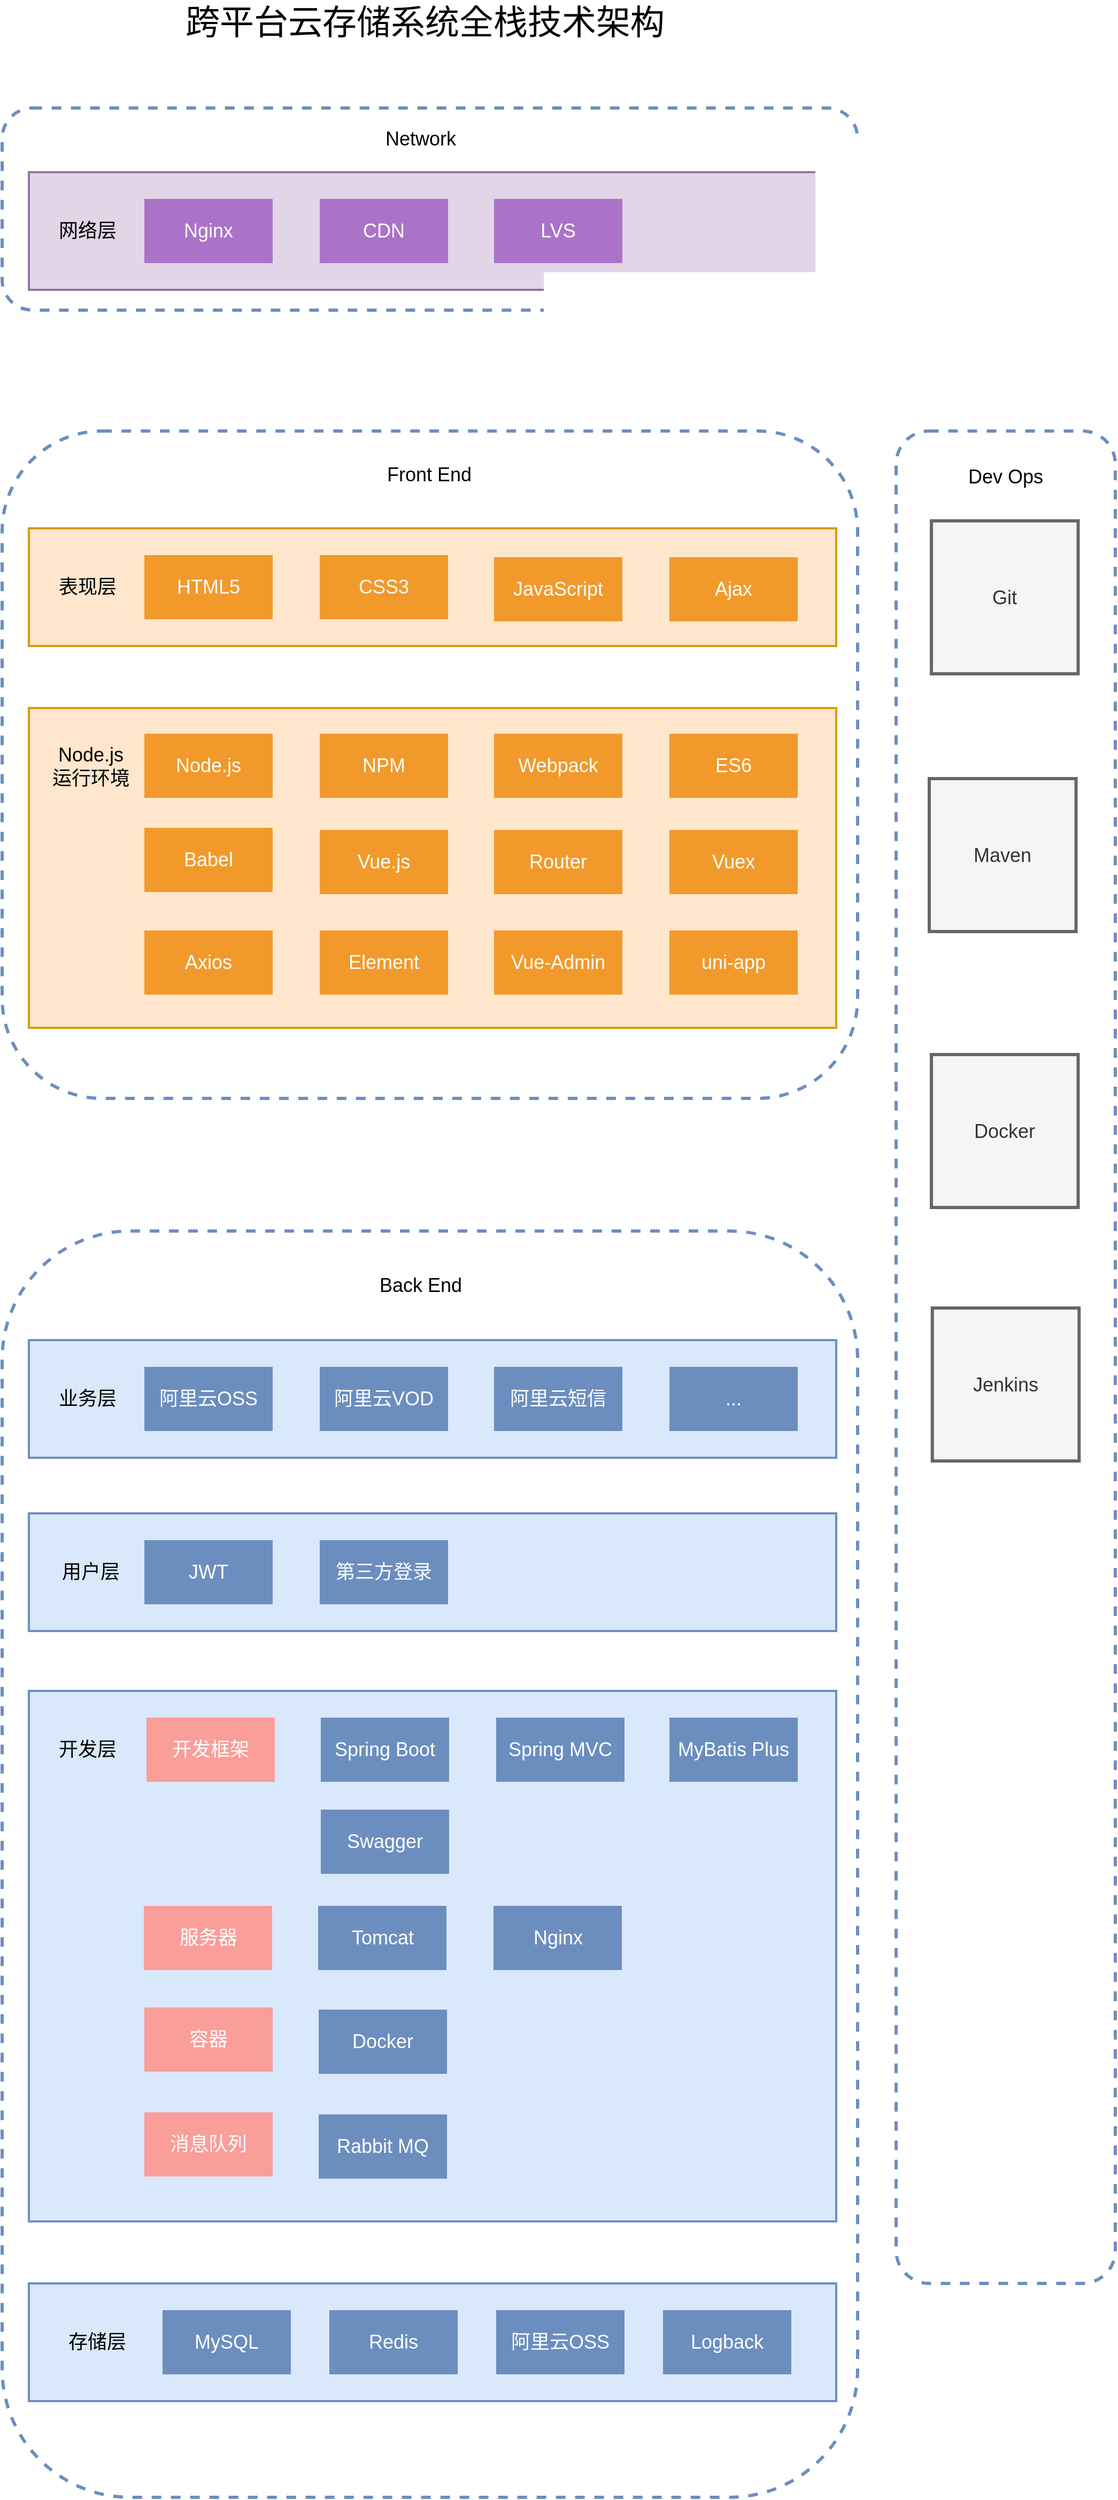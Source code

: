 <mxfile version="16.5.2" type="github">
  <diagram id="sZufGQy3N4kwTPqAB__Q" name="第 1 页">
    <mxGraphModel dx="866" dy="921" grid="0" gridSize="10" guides="1" tooltips="1" connect="1" arrows="1" fold="1" page="0" pageScale="1" pageWidth="827" pageHeight="1169" math="0" shadow="0">
      <root>
        <mxCell id="0" />
        <mxCell id="1" parent="0" />
        <mxCell id="KMVbbGsZrnD6S1K0zqnH-1" value="" style="rounded=1;whiteSpace=wrap;html=1;fillColor=none;dashed=1;strokeColor=#6c8ebf;strokeWidth=3;" parent="1" vertex="1">
          <mxGeometry x="40" y="80" width="800" height="189" as="geometry" />
        </mxCell>
        <mxCell id="KMVbbGsZrnD6S1K0zqnH-2" value="" style="rounded=0;whiteSpace=wrap;html=1;strokeWidth=2;fillColor=#e1d5e7;strokeColor=#9673a6;" parent="1" vertex="1">
          <mxGeometry x="65" y="140" width="755" height="110" as="geometry" />
        </mxCell>
        <mxCell id="KMVbbGsZrnD6S1K0zqnH-3" value="网络层" style="text;html=1;strokeColor=none;fillColor=none;align=center;verticalAlign=middle;whiteSpace=wrap;rounded=0;fontSize=18;" parent="1" vertex="1">
          <mxGeometry x="90" y="180" width="60" height="30" as="geometry" />
        </mxCell>
        <mxCell id="KMVbbGsZrnD6S1K0zqnH-4" value="Nginx" style="rounded=0;whiteSpace=wrap;html=1;fontSize=18;strokeWidth=3;fillColor=#ab73c7;strokeColor=none;fontColor=#FFFFFF;" parent="1" vertex="1">
          <mxGeometry x="173" y="165" width="120" height="60" as="geometry" />
        </mxCell>
        <mxCell id="KMVbbGsZrnD6S1K0zqnH-5" value="CDN" style="rounded=0;whiteSpace=wrap;html=1;fontSize=18;strokeWidth=3;fillColor=#ab73c7;strokeColor=none;fontColor=#FFFFFF;" parent="1" vertex="1">
          <mxGeometry x="337" y="165" width="120" height="60" as="geometry" />
        </mxCell>
        <mxCell id="KMVbbGsZrnD6S1K0zqnH-6" value="LVS" style="rounded=0;whiteSpace=wrap;html=1;fontSize=18;strokeWidth=3;fillColor=#ab73c7;strokeColor=none;fontColor=#FFFFFF;" parent="1" vertex="1">
          <mxGeometry x="500" y="165" width="120" height="60" as="geometry" />
        </mxCell>
        <mxCell id="KMVbbGsZrnD6S1K0zqnH-7" value="" style="rounded=1;whiteSpace=wrap;html=1;fillColor=none;dashed=1;strokeColor=#6c8ebf;strokeWidth=3;" parent="1" vertex="1">
          <mxGeometry x="40" y="382" width="800" height="624" as="geometry" />
        </mxCell>
        <mxCell id="KMVbbGsZrnD6S1K0zqnH-8" value="" style="rounded=0;whiteSpace=wrap;html=1;strokeWidth=2;fillColor=#ffe6cc;strokeColor=#d79b00;" parent="1" vertex="1">
          <mxGeometry x="65" y="473" width="755" height="110" as="geometry" />
        </mxCell>
        <mxCell id="KMVbbGsZrnD6S1K0zqnH-9" value="表现层" style="text;html=1;strokeColor=none;fillColor=none;align=center;verticalAlign=middle;whiteSpace=wrap;rounded=0;fontSize=18;" parent="1" vertex="1">
          <mxGeometry x="90" y="513" width="60" height="30" as="geometry" />
        </mxCell>
        <mxCell id="KMVbbGsZrnD6S1K0zqnH-10" value="HTML5" style="rounded=0;whiteSpace=wrap;html=1;fontSize=18;strokeWidth=3;fillColor=#f2992b;strokeColor=none;fontColor=#FFFFFF;" parent="1" vertex="1">
          <mxGeometry x="173" y="498" width="120" height="60" as="geometry" />
        </mxCell>
        <mxCell id="KMVbbGsZrnD6S1K0zqnH-11" value="CSS3" style="rounded=0;whiteSpace=wrap;html=1;fontSize=18;strokeWidth=3;fillColor=#f2992b;strokeColor=none;fontColor=#FFFFFF;" parent="1" vertex="1">
          <mxGeometry x="337" y="498" width="120" height="60" as="geometry" />
        </mxCell>
        <mxCell id="KMVbbGsZrnD6S1K0zqnH-12" value="JavaScript" style="rounded=0;whiteSpace=wrap;html=1;fontSize=18;strokeWidth=3;fillColor=#f2992b;strokeColor=none;fontColor=#FFFFFF;" parent="1" vertex="1">
          <mxGeometry x="500" y="500" width="120" height="60" as="geometry" />
        </mxCell>
        <mxCell id="KMVbbGsZrnD6S1K0zqnH-13" value="Ajax" style="rounded=0;whiteSpace=wrap;html=1;fontSize=18;strokeWidth=3;fillColor=#f2992b;strokeColor=none;fontColor=#FFFFFF;" parent="1" vertex="1">
          <mxGeometry x="664" y="500" width="120" height="60" as="geometry" />
        </mxCell>
        <mxCell id="KMVbbGsZrnD6S1K0zqnH-14" value="" style="rounded=0;whiteSpace=wrap;html=1;strokeWidth=2;fillColor=#ffe6cc;strokeColor=#d79b00;" parent="1" vertex="1">
          <mxGeometry x="65" y="641" width="755" height="299" as="geometry" />
        </mxCell>
        <mxCell id="KMVbbGsZrnD6S1K0zqnH-15" value="Node.js&lt;br&gt;运行环境" style="text;html=1;strokeColor=none;fillColor=none;align=center;verticalAlign=middle;whiteSpace=wrap;rounded=0;fontSize=18;" parent="1" vertex="1">
          <mxGeometry x="79" y="681" width="88" height="30" as="geometry" />
        </mxCell>
        <mxCell id="KMVbbGsZrnD6S1K0zqnH-16" value="Node.js" style="rounded=0;whiteSpace=wrap;html=1;fontSize=18;strokeWidth=3;fillColor=#f2992b;strokeColor=none;fontColor=#FFFFFF;" parent="1" vertex="1">
          <mxGeometry x="173" y="665" width="120" height="60" as="geometry" />
        </mxCell>
        <mxCell id="KMVbbGsZrnD6S1K0zqnH-17" value="NPM" style="rounded=0;whiteSpace=wrap;html=1;fontSize=18;strokeWidth=3;fillColor=#f2992b;strokeColor=none;fontColor=#FFFFFF;" parent="1" vertex="1">
          <mxGeometry x="337" y="665" width="120" height="60" as="geometry" />
        </mxCell>
        <mxCell id="KMVbbGsZrnD6S1K0zqnH-18" value="Webpack" style="rounded=0;whiteSpace=wrap;html=1;fontSize=18;strokeWidth=3;fillColor=#f2992b;strokeColor=none;fontColor=#FFFFFF;" parent="1" vertex="1">
          <mxGeometry x="500" y="665" width="120" height="60" as="geometry" />
        </mxCell>
        <mxCell id="KMVbbGsZrnD6S1K0zqnH-19" value="ES6" style="rounded=0;whiteSpace=wrap;html=1;fontSize=18;strokeWidth=3;fillColor=#f2992b;strokeColor=none;fontColor=#FFFFFF;" parent="1" vertex="1">
          <mxGeometry x="664" y="665" width="120" height="60" as="geometry" />
        </mxCell>
        <mxCell id="KMVbbGsZrnD6S1K0zqnH-20" value="Babel" style="rounded=0;whiteSpace=wrap;html=1;fontSize=18;strokeWidth=3;fillColor=#f2992b;strokeColor=none;fontColor=#FFFFFF;" parent="1" vertex="1">
          <mxGeometry x="173" y="753" width="120" height="60" as="geometry" />
        </mxCell>
        <mxCell id="KMVbbGsZrnD6S1K0zqnH-21" value="Vue.js" style="rounded=0;whiteSpace=wrap;html=1;fontSize=18;strokeWidth=3;fillColor=#f2992b;strokeColor=none;fontColor=#FFFFFF;" parent="1" vertex="1">
          <mxGeometry x="337" y="755" width="120" height="60" as="geometry" />
        </mxCell>
        <mxCell id="KMVbbGsZrnD6S1K0zqnH-22" value="Router" style="rounded=0;whiteSpace=wrap;html=1;fontSize=18;strokeWidth=3;fillColor=#f2992b;strokeColor=none;fontColor=#FFFFFF;" parent="1" vertex="1">
          <mxGeometry x="500" y="755" width="120" height="60" as="geometry" />
        </mxCell>
        <mxCell id="KMVbbGsZrnD6S1K0zqnH-23" value="Vuex" style="rounded=0;whiteSpace=wrap;html=1;fontSize=18;strokeWidth=3;fillColor=#f2992b;strokeColor=none;fontColor=#FFFFFF;" parent="1" vertex="1">
          <mxGeometry x="664" y="755" width="120" height="60" as="geometry" />
        </mxCell>
        <mxCell id="KMVbbGsZrnD6S1K0zqnH-24" value="Axios" style="rounded=0;whiteSpace=wrap;html=1;fontSize=18;strokeWidth=3;fillColor=#f2992b;strokeColor=none;fontColor=#FFFFFF;" parent="1" vertex="1">
          <mxGeometry x="173" y="849" width="120" height="60" as="geometry" />
        </mxCell>
        <mxCell id="KMVbbGsZrnD6S1K0zqnH-25" value="Element" style="rounded=0;whiteSpace=wrap;html=1;fontSize=18;strokeWidth=3;fillColor=#f2992b;strokeColor=none;fontColor=#FFFFFF;" parent="1" vertex="1">
          <mxGeometry x="337" y="849" width="120" height="60" as="geometry" />
        </mxCell>
        <mxCell id="KMVbbGsZrnD6S1K0zqnH-26" value="Vue-Admin" style="rounded=0;whiteSpace=wrap;html=1;fontSize=18;strokeWidth=3;fillColor=#f2992b;strokeColor=none;fontColor=#FFFFFF;" parent="1" vertex="1">
          <mxGeometry x="500" y="849" width="120" height="60" as="geometry" />
        </mxCell>
        <mxCell id="KMVbbGsZrnD6S1K0zqnH-27" value="Front End" style="text;html=1;strokeColor=none;fillColor=none;align=center;verticalAlign=middle;whiteSpace=wrap;rounded=0;fontSize=18;" parent="1" vertex="1">
          <mxGeometry x="360" y="408" width="159" height="30" as="geometry" />
        </mxCell>
        <mxCell id="KMVbbGsZrnD6S1K0zqnH-28" value="Network" style="text;html=1;strokeColor=none;fillColor=none;align=center;verticalAlign=middle;whiteSpace=wrap;rounded=0;fontSize=18;" parent="1" vertex="1">
          <mxGeometry x="352" y="94" width="159" height="30" as="geometry" />
        </mxCell>
        <mxCell id="setwmyMb34dvfFIo67XE-1" value="" style="rounded=1;whiteSpace=wrap;html=1;fillColor=none;dashed=1;strokeColor=#6c8ebf;strokeWidth=3;" vertex="1" parent="1">
          <mxGeometry x="40" y="1130" width="800" height="1184" as="geometry" />
        </mxCell>
        <mxCell id="setwmyMb34dvfFIo67XE-2" value="" style="rounded=0;whiteSpace=wrap;html=1;strokeWidth=2;fillColor=#dae8fc;strokeColor=#6c8ebf;" vertex="1" parent="1">
          <mxGeometry x="65" y="1232" width="755" height="110" as="geometry" />
        </mxCell>
        <mxCell id="setwmyMb34dvfFIo67XE-3" value="业务层" style="text;html=1;strokeColor=none;fillColor=none;align=center;verticalAlign=middle;whiteSpace=wrap;rounded=0;fontSize=18;" vertex="1" parent="1">
          <mxGeometry x="76" y="1272" width="88" height="30" as="geometry" />
        </mxCell>
        <mxCell id="setwmyMb34dvfFIo67XE-4" value="阿里云OSS" style="rounded=0;whiteSpace=wrap;html=1;fontSize=18;strokeWidth=3;fillColor=#6c8ebf;strokeColor=none;gradientColor=none;fontColor=#FFFFFF;" vertex="1" parent="1">
          <mxGeometry x="173" y="1257" width="120" height="60" as="geometry" />
        </mxCell>
        <mxCell id="setwmyMb34dvfFIo67XE-5" value="阿里云VOD" style="rounded=0;whiteSpace=wrap;html=1;fontSize=18;strokeWidth=3;fillColor=#6c8ebf;strokeColor=none;gradientColor=none;fontColor=#FFFFFF;" vertex="1" parent="1">
          <mxGeometry x="337" y="1257" width="120" height="60" as="geometry" />
        </mxCell>
        <mxCell id="setwmyMb34dvfFIo67XE-6" value="阿里云短信" style="rounded=0;whiteSpace=wrap;html=1;fontSize=18;strokeWidth=3;fillColor=#6c8ebf;strokeColor=none;gradientColor=none;fontColor=#FFFFFF;" vertex="1" parent="1">
          <mxGeometry x="500" y="1257" width="120" height="60" as="geometry" />
        </mxCell>
        <mxCell id="setwmyMb34dvfFIo67XE-7" value="..." style="rounded=0;whiteSpace=wrap;html=1;fontSize=18;strokeWidth=3;fillColor=#6c8ebf;strokeColor=none;gradientColor=none;fontColor=#FFFFFF;" vertex="1" parent="1">
          <mxGeometry x="664" y="1257" width="120" height="60" as="geometry" />
        </mxCell>
        <mxCell id="setwmyMb34dvfFIo67XE-9" value="" style="rounded=0;whiteSpace=wrap;html=1;strokeWidth=2;fillColor=#dae8fc;strokeColor=#6c8ebf;" vertex="1" parent="1">
          <mxGeometry x="65" y="1394" width="755" height="110" as="geometry" />
        </mxCell>
        <mxCell id="setwmyMb34dvfFIo67XE-10" value="用户层" style="text;html=1;strokeColor=none;fillColor=none;align=center;verticalAlign=middle;whiteSpace=wrap;rounded=0;fontSize=18;" vertex="1" parent="1">
          <mxGeometry x="79" y="1434" width="88" height="30" as="geometry" />
        </mxCell>
        <mxCell id="setwmyMb34dvfFIo67XE-11" value="JWT" style="rounded=0;whiteSpace=wrap;html=1;fontSize=18;strokeWidth=3;fillColor=#6c8ebf;strokeColor=none;gradientColor=none;fontColor=#FFFFFF;" vertex="1" parent="1">
          <mxGeometry x="173" y="1419" width="120" height="60" as="geometry" />
        </mxCell>
        <mxCell id="setwmyMb34dvfFIo67XE-12" value="第三方登录" style="rounded=0;whiteSpace=wrap;html=1;fontSize=18;strokeWidth=3;fillColor=#6c8ebf;strokeColor=none;gradientColor=none;fontColor=#FFFFFF;" vertex="1" parent="1">
          <mxGeometry x="337" y="1419" width="120" height="60" as="geometry" />
        </mxCell>
        <mxCell id="setwmyMb34dvfFIo67XE-14" value="" style="rounded=0;whiteSpace=wrap;html=1;strokeWidth=2;fillColor=#dae8fc;strokeColor=#6c8ebf;" vertex="1" parent="1">
          <mxGeometry x="65" y="1560" width="755" height="496" as="geometry" />
        </mxCell>
        <mxCell id="setwmyMb34dvfFIo67XE-15" value="开发层" style="text;html=1;strokeColor=none;fillColor=none;align=center;verticalAlign=middle;whiteSpace=wrap;rounded=0;fontSize=18;" vertex="1" parent="1">
          <mxGeometry x="76" y="1600" width="88" height="30" as="geometry" />
        </mxCell>
        <mxCell id="setwmyMb34dvfFIo67XE-16" value="开发框架" style="rounded=0;whiteSpace=wrap;html=1;fontSize=18;strokeWidth=3;fillColor=#f99e99;strokeColor=none;fontColor=#FFFFFF;" vertex="1" parent="1">
          <mxGeometry x="175" y="1585" width="120" height="60" as="geometry" />
        </mxCell>
        <mxCell id="setwmyMb34dvfFIo67XE-17" value="Spring Boot" style="rounded=0;whiteSpace=wrap;html=1;fontSize=18;strokeWidth=3;fillColor=#6c8ebf;strokeColor=none;gradientColor=none;fontColor=#FFFFFF;" vertex="1" parent="1">
          <mxGeometry x="338" y="1585" width="120" height="60" as="geometry" />
        </mxCell>
        <mxCell id="setwmyMb34dvfFIo67XE-18" value="MyBatis Plus" style="rounded=0;whiteSpace=wrap;html=1;fontSize=18;strokeWidth=3;fillColor=#6c8ebf;strokeColor=none;gradientColor=none;fontColor=#FFFFFF;" vertex="1" parent="1">
          <mxGeometry x="664" y="1585" width="120" height="60" as="geometry" />
        </mxCell>
        <mxCell id="setwmyMb34dvfFIo67XE-19" value="Spring MVC" style="rounded=0;whiteSpace=wrap;html=1;fontSize=18;strokeWidth=3;fillColor=#6c8ebf;strokeColor=none;gradientColor=none;fontColor=#FFFFFF;" vertex="1" parent="1">
          <mxGeometry x="502" y="1585" width="120" height="60" as="geometry" />
        </mxCell>
        <mxCell id="setwmyMb34dvfFIo67XE-20" value="服务器" style="rounded=0;whiteSpace=wrap;html=1;fontSize=18;strokeWidth=3;fillColor=#f99e99;strokeColor=none;fontColor=#FFFFFF;" vertex="1" parent="1">
          <mxGeometry x="172.5" y="1761" width="120" height="60" as="geometry" />
        </mxCell>
        <mxCell id="setwmyMb34dvfFIo67XE-21" value="Tomcat" style="rounded=0;whiteSpace=wrap;html=1;fontSize=18;strokeWidth=3;fillColor=#6c8ebf;strokeColor=none;gradientColor=none;fontColor=#FFFFFF;" vertex="1" parent="1">
          <mxGeometry x="335.5" y="1761" width="120" height="60" as="geometry" />
        </mxCell>
        <mxCell id="setwmyMb34dvfFIo67XE-22" value="Nginx" style="rounded=0;whiteSpace=wrap;html=1;fontSize=18;strokeWidth=3;fillColor=#6c8ebf;strokeColor=none;gradientColor=none;fontColor=#FFFFFF;" vertex="1" parent="1">
          <mxGeometry x="499.5" y="1761" width="120" height="60" as="geometry" />
        </mxCell>
        <mxCell id="setwmyMb34dvfFIo67XE-23" value="容器" style="rounded=0;whiteSpace=wrap;html=1;fontSize=18;strokeWidth=3;fillColor=#f99e99;strokeColor=none;fontColor=#FFFFFF;" vertex="1" parent="1">
          <mxGeometry x="173" y="1856" width="120" height="60" as="geometry" />
        </mxCell>
        <mxCell id="setwmyMb34dvfFIo67XE-24" value="Docker" style="rounded=0;whiteSpace=wrap;html=1;fontSize=18;strokeWidth=3;fillColor=#6c8ebf;strokeColor=none;gradientColor=none;fontColor=#FFFFFF;" vertex="1" parent="1">
          <mxGeometry x="336" y="1858" width="120" height="60" as="geometry" />
        </mxCell>
        <mxCell id="setwmyMb34dvfFIo67XE-25" value="" style="rounded=0;whiteSpace=wrap;html=1;strokeWidth=2;fillColor=#dae8fc;strokeColor=#6c8ebf;" vertex="1" parent="1">
          <mxGeometry x="65" y="2114" width="755" height="110" as="geometry" />
        </mxCell>
        <mxCell id="setwmyMb34dvfFIo67XE-26" value="存储层" style="text;html=1;strokeColor=none;fillColor=none;align=center;verticalAlign=middle;whiteSpace=wrap;rounded=0;fontSize=18;" vertex="1" parent="1">
          <mxGeometry x="85" y="2154" width="88" height="30" as="geometry" />
        </mxCell>
        <mxCell id="setwmyMb34dvfFIo67XE-27" value="MySQL" style="rounded=0;whiteSpace=wrap;html=1;fontSize=18;strokeWidth=3;fillColor=#6c8ebf;strokeColor=none;gradientColor=none;fontColor=#FFFFFF;" vertex="1" parent="1">
          <mxGeometry x="190" y="2139" width="120" height="60" as="geometry" />
        </mxCell>
        <mxCell id="setwmyMb34dvfFIo67XE-28" value="Redis" style="rounded=0;whiteSpace=wrap;html=1;fontSize=18;strokeWidth=3;fillColor=#6c8ebf;strokeColor=none;gradientColor=none;fontColor=#FFFFFF;" vertex="1" parent="1">
          <mxGeometry x="346" y="2139" width="120" height="60" as="geometry" />
        </mxCell>
        <mxCell id="setwmyMb34dvfFIo67XE-29" value="阿里云OSS" style="rounded=0;whiteSpace=wrap;html=1;fontSize=18;strokeWidth=3;fillColor=#6c8ebf;strokeColor=none;gradientColor=none;fontColor=#FFFFFF;" vertex="1" parent="1">
          <mxGeometry x="502" y="2139" width="120" height="60" as="geometry" />
        </mxCell>
        <mxCell id="setwmyMb34dvfFIo67XE-30" value="Logback" style="rounded=0;whiteSpace=wrap;html=1;fontSize=18;strokeWidth=3;fillColor=#6c8ebf;strokeColor=none;gradientColor=none;fontColor=#FFFFFF;" vertex="1" parent="1">
          <mxGeometry x="658" y="2139" width="120" height="60" as="geometry" />
        </mxCell>
        <mxCell id="setwmyMb34dvfFIo67XE-32" value="Back End" style="text;html=1;strokeColor=none;fillColor=none;align=center;verticalAlign=middle;whiteSpace=wrap;rounded=0;fontSize=18;" vertex="1" parent="1">
          <mxGeometry x="352" y="1166" width="159" height="30" as="geometry" />
        </mxCell>
        <mxCell id="setwmyMb34dvfFIo67XE-33" value="" style="rounded=1;whiteSpace=wrap;html=1;fillColor=none;dashed=1;strokeColor=#6c8ebf;strokeWidth=3;" vertex="1" parent="1">
          <mxGeometry x="876" y="382" width="205" height="1732" as="geometry" />
        </mxCell>
        <mxCell id="setwmyMb34dvfFIo67XE-34" value="Dev Ops" style="text;html=1;strokeColor=none;fillColor=none;align=center;verticalAlign=middle;whiteSpace=wrap;rounded=0;fontSize=18;" vertex="1" parent="1">
          <mxGeometry x="899" y="410" width="159" height="30" as="geometry" />
        </mxCell>
        <mxCell id="setwmyMb34dvfFIo67XE-35" value="Git" style="rounded=0;whiteSpace=wrap;html=1;fontSize=18;strokeWidth=3;fillColor=#f5f5f5;strokeColor=#666666;fontColor=#333333;" vertex="1" parent="1">
          <mxGeometry x="909" y="466" width="137.24" height="143" as="geometry" />
        </mxCell>
        <mxCell id="setwmyMb34dvfFIo67XE-37" value="Maven" style="rounded=0;whiteSpace=wrap;html=1;fontSize=18;strokeWidth=3;fillColor=#f5f5f5;strokeColor=#666666;fontColor=#333333;" vertex="1" parent="1">
          <mxGeometry x="907" y="707" width="137.24" height="143" as="geometry" />
        </mxCell>
        <mxCell id="setwmyMb34dvfFIo67XE-38" value="Docker" style="rounded=0;whiteSpace=wrap;html=1;fontSize=18;strokeWidth=3;fillColor=#f5f5f5;strokeColor=#666666;fontColor=#333333;" vertex="1" parent="1">
          <mxGeometry x="909" y="965" width="137.24" height="143" as="geometry" />
        </mxCell>
        <mxCell id="setwmyMb34dvfFIo67XE-39" value="Jenkins" style="rounded=0;whiteSpace=wrap;html=1;fontSize=18;strokeWidth=3;fillColor=#f5f5f5;strokeColor=#666666;fontColor=#333333;" vertex="1" parent="1">
          <mxGeometry x="909.88" y="1202" width="137.24" height="143" as="geometry" />
        </mxCell>
        <mxCell id="setwmyMb34dvfFIo67XE-40" value="&lt;font color=&quot;#000000&quot;&gt;跨平台云存储系统全栈技术架构&lt;/font&gt;" style="text;html=1;align=center;verticalAlign=middle;resizable=0;points=[];autosize=1;strokeColor=none;fillColor=none;fontColor=#FFFFFF;fontSize=32;" vertex="1" parent="1">
          <mxGeometry x="206" y="-21" width="458" height="42" as="geometry" />
        </mxCell>
        <mxCell id="setwmyMb34dvfFIo67XE-41" value="uni-app" style="rounded=0;whiteSpace=wrap;html=1;fontSize=18;strokeWidth=3;fillColor=#f2992b;strokeColor=none;fontColor=#FFFFFF;" vertex="1" parent="1">
          <mxGeometry x="664" y="849" width="120" height="60" as="geometry" />
        </mxCell>
        <mxCell id="setwmyMb34dvfFIo67XE-42" value="Swagger" style="rounded=0;whiteSpace=wrap;html=1;fontSize=18;strokeWidth=3;fillColor=#6c8ebf;strokeColor=none;gradientColor=none;fontColor=#FFFFFF;" vertex="1" parent="1">
          <mxGeometry x="338" y="1671" width="120" height="60" as="geometry" />
        </mxCell>
        <mxCell id="setwmyMb34dvfFIo67XE-43" style="edgeStyle=orthogonalEdgeStyle;rounded=0;orthogonalLoop=1;jettySize=auto;html=1;exitX=0.5;exitY=1;exitDx=0;exitDy=0;fontSize=32;fontColor=#000000;" edge="1" parent="1" source="setwmyMb34dvfFIo67XE-10" target="setwmyMb34dvfFIo67XE-10">
          <mxGeometry relative="1" as="geometry" />
        </mxCell>
        <mxCell id="setwmyMb34dvfFIo67XE-47" value="消息队列" style="rounded=0;whiteSpace=wrap;html=1;fontSize=18;strokeWidth=3;fillColor=#f99e99;strokeColor=none;fontColor=#FFFFFF;" vertex="1" parent="1">
          <mxGeometry x="173" y="1954" width="120" height="60" as="geometry" />
        </mxCell>
        <mxCell id="setwmyMb34dvfFIo67XE-48" value="Rabbit MQ" style="rounded=0;whiteSpace=wrap;html=1;fontSize=18;strokeWidth=3;fillColor=#6c8ebf;strokeColor=none;gradientColor=none;fontColor=#FFFFFF;" vertex="1" parent="1">
          <mxGeometry x="336" y="1956" width="120" height="60" as="geometry" />
        </mxCell>
      </root>
    </mxGraphModel>
  </diagram>
</mxfile>
